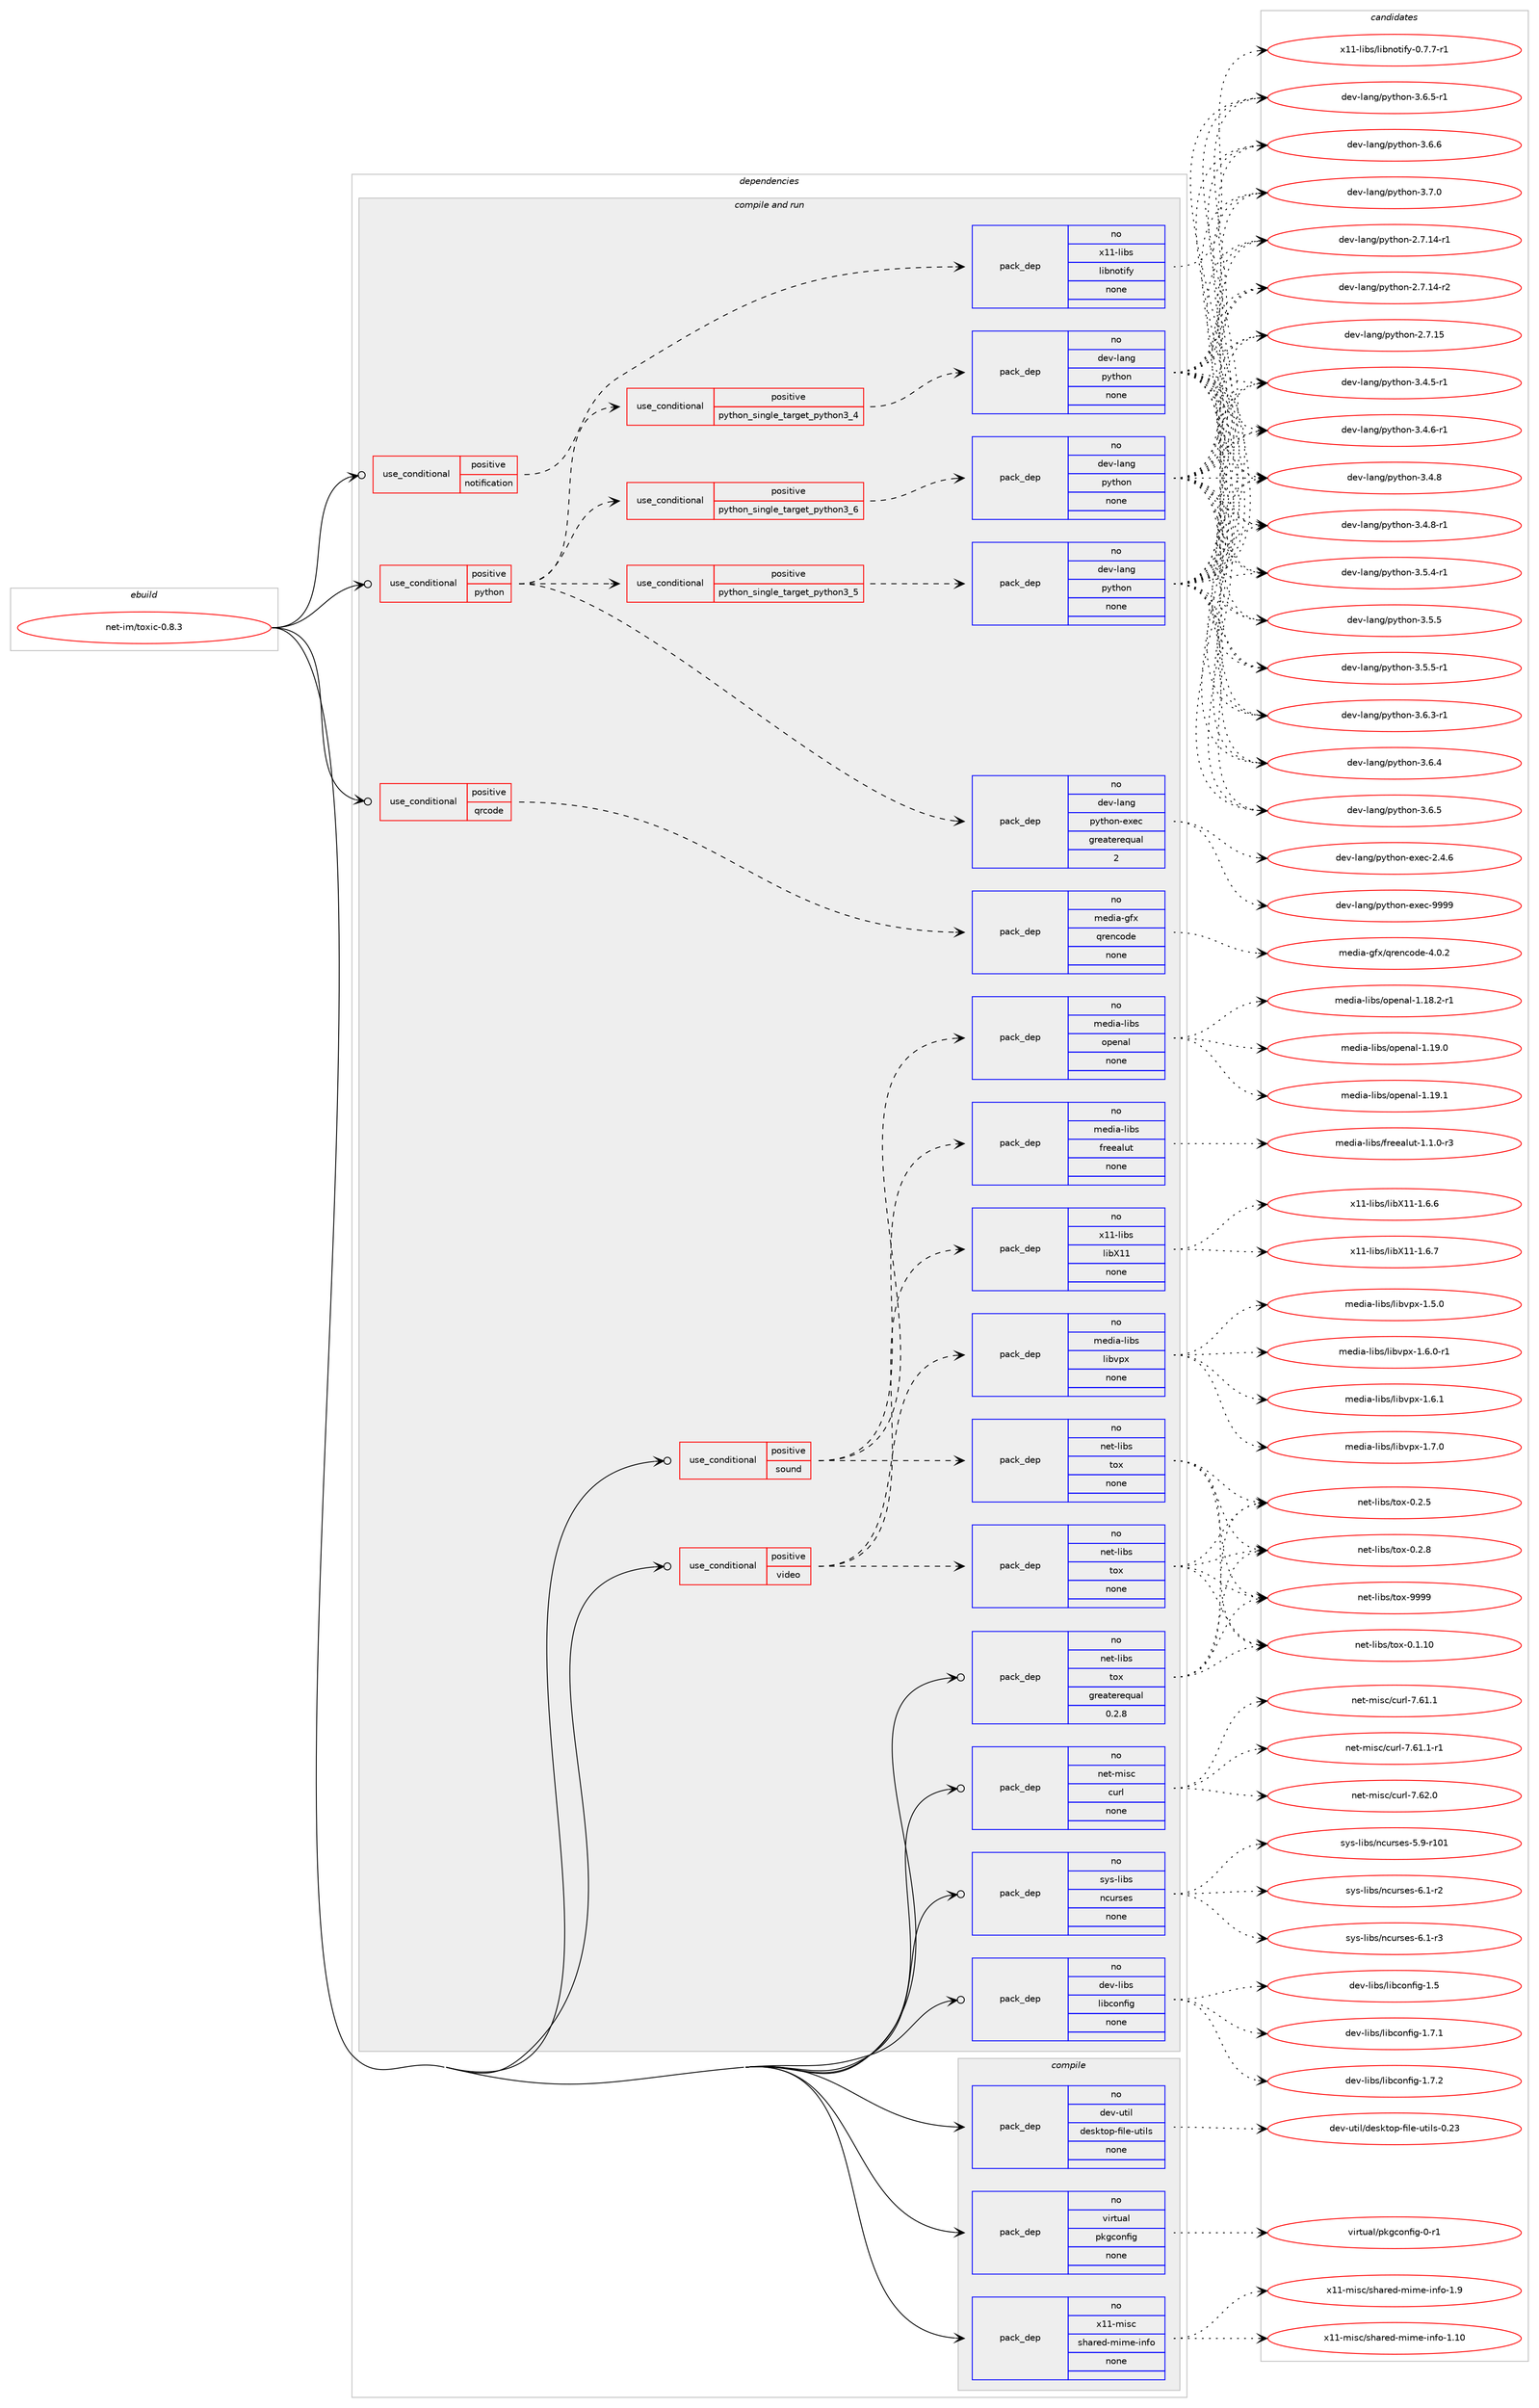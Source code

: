 digraph prolog {

# *************
# Graph options
# *************

newrank=true;
concentrate=true;
compound=true;
graph [rankdir=LR,fontname=Helvetica,fontsize=10,ranksep=1.5];#, ranksep=2.5, nodesep=0.2];
edge  [arrowhead=vee];
node  [fontname=Helvetica,fontsize=10];

# **********
# The ebuild
# **********

subgraph cluster_leftcol {
color=gray;
rank=same;
label=<<i>ebuild</i>>;
id [label="net-im/toxic-0.8.3", color=red, width=4, href="../net-im/toxic-0.8.3.svg"];
}

# ****************
# The dependencies
# ****************

subgraph cluster_midcol {
color=gray;
label=<<i>dependencies</i>>;
subgraph cluster_compile {
fillcolor="#eeeeee";
style=filled;
label=<<i>compile</i>>;
subgraph pack3621 {
dependency4353 [label=<<TABLE BORDER="0" CELLBORDER="1" CELLSPACING="0" CELLPADDING="4" WIDTH="220"><TR><TD ROWSPAN="6" CELLPADDING="30">pack_dep</TD></TR><TR><TD WIDTH="110">no</TD></TR><TR><TD>dev-util</TD></TR><TR><TD>desktop-file-utils</TD></TR><TR><TD>none</TD></TR><TR><TD></TD></TR></TABLE>>, shape=none, color=blue];
}
id:e -> dependency4353:w [weight=20,style="solid",arrowhead="vee"];
subgraph pack3622 {
dependency4354 [label=<<TABLE BORDER="0" CELLBORDER="1" CELLSPACING="0" CELLPADDING="4" WIDTH="220"><TR><TD ROWSPAN="6" CELLPADDING="30">pack_dep</TD></TR><TR><TD WIDTH="110">no</TD></TR><TR><TD>virtual</TD></TR><TR><TD>pkgconfig</TD></TR><TR><TD>none</TD></TR><TR><TD></TD></TR></TABLE>>, shape=none, color=blue];
}
id:e -> dependency4354:w [weight=20,style="solid",arrowhead="vee"];
subgraph pack3623 {
dependency4355 [label=<<TABLE BORDER="0" CELLBORDER="1" CELLSPACING="0" CELLPADDING="4" WIDTH="220"><TR><TD ROWSPAN="6" CELLPADDING="30">pack_dep</TD></TR><TR><TD WIDTH="110">no</TD></TR><TR><TD>x11-misc</TD></TR><TR><TD>shared-mime-info</TD></TR><TR><TD>none</TD></TR><TR><TD></TD></TR></TABLE>>, shape=none, color=blue];
}
id:e -> dependency4355:w [weight=20,style="solid",arrowhead="vee"];
}
subgraph cluster_compileandrun {
fillcolor="#eeeeee";
style=filled;
label=<<i>compile and run</i>>;
subgraph cond614 {
dependency4356 [label=<<TABLE BORDER="0" CELLBORDER="1" CELLSPACING="0" CELLPADDING="4"><TR><TD ROWSPAN="3" CELLPADDING="10">use_conditional</TD></TR><TR><TD>positive</TD></TR><TR><TD>notification</TD></TR></TABLE>>, shape=none, color=red];
subgraph pack3624 {
dependency4357 [label=<<TABLE BORDER="0" CELLBORDER="1" CELLSPACING="0" CELLPADDING="4" WIDTH="220"><TR><TD ROWSPAN="6" CELLPADDING="30">pack_dep</TD></TR><TR><TD WIDTH="110">no</TD></TR><TR><TD>x11-libs</TD></TR><TR><TD>libnotify</TD></TR><TR><TD>none</TD></TR><TR><TD></TD></TR></TABLE>>, shape=none, color=blue];
}
dependency4356:e -> dependency4357:w [weight=20,style="dashed",arrowhead="vee"];
}
id:e -> dependency4356:w [weight=20,style="solid",arrowhead="odotvee"];
subgraph cond615 {
dependency4358 [label=<<TABLE BORDER="0" CELLBORDER="1" CELLSPACING="0" CELLPADDING="4"><TR><TD ROWSPAN="3" CELLPADDING="10">use_conditional</TD></TR><TR><TD>positive</TD></TR><TR><TD>python</TD></TR></TABLE>>, shape=none, color=red];
subgraph cond616 {
dependency4359 [label=<<TABLE BORDER="0" CELLBORDER="1" CELLSPACING="0" CELLPADDING="4"><TR><TD ROWSPAN="3" CELLPADDING="10">use_conditional</TD></TR><TR><TD>positive</TD></TR><TR><TD>python_single_target_python3_4</TD></TR></TABLE>>, shape=none, color=red];
subgraph pack3625 {
dependency4360 [label=<<TABLE BORDER="0" CELLBORDER="1" CELLSPACING="0" CELLPADDING="4" WIDTH="220"><TR><TD ROWSPAN="6" CELLPADDING="30">pack_dep</TD></TR><TR><TD WIDTH="110">no</TD></TR><TR><TD>dev-lang</TD></TR><TR><TD>python</TD></TR><TR><TD>none</TD></TR><TR><TD></TD></TR></TABLE>>, shape=none, color=blue];
}
dependency4359:e -> dependency4360:w [weight=20,style="dashed",arrowhead="vee"];
}
dependency4358:e -> dependency4359:w [weight=20,style="dashed",arrowhead="vee"];
subgraph cond617 {
dependency4361 [label=<<TABLE BORDER="0" CELLBORDER="1" CELLSPACING="0" CELLPADDING="4"><TR><TD ROWSPAN="3" CELLPADDING="10">use_conditional</TD></TR><TR><TD>positive</TD></TR><TR><TD>python_single_target_python3_5</TD></TR></TABLE>>, shape=none, color=red];
subgraph pack3626 {
dependency4362 [label=<<TABLE BORDER="0" CELLBORDER="1" CELLSPACING="0" CELLPADDING="4" WIDTH="220"><TR><TD ROWSPAN="6" CELLPADDING="30">pack_dep</TD></TR><TR><TD WIDTH="110">no</TD></TR><TR><TD>dev-lang</TD></TR><TR><TD>python</TD></TR><TR><TD>none</TD></TR><TR><TD></TD></TR></TABLE>>, shape=none, color=blue];
}
dependency4361:e -> dependency4362:w [weight=20,style="dashed",arrowhead="vee"];
}
dependency4358:e -> dependency4361:w [weight=20,style="dashed",arrowhead="vee"];
subgraph cond618 {
dependency4363 [label=<<TABLE BORDER="0" CELLBORDER="1" CELLSPACING="0" CELLPADDING="4"><TR><TD ROWSPAN="3" CELLPADDING="10">use_conditional</TD></TR><TR><TD>positive</TD></TR><TR><TD>python_single_target_python3_6</TD></TR></TABLE>>, shape=none, color=red];
subgraph pack3627 {
dependency4364 [label=<<TABLE BORDER="0" CELLBORDER="1" CELLSPACING="0" CELLPADDING="4" WIDTH="220"><TR><TD ROWSPAN="6" CELLPADDING="30">pack_dep</TD></TR><TR><TD WIDTH="110">no</TD></TR><TR><TD>dev-lang</TD></TR><TR><TD>python</TD></TR><TR><TD>none</TD></TR><TR><TD></TD></TR></TABLE>>, shape=none, color=blue];
}
dependency4363:e -> dependency4364:w [weight=20,style="dashed",arrowhead="vee"];
}
dependency4358:e -> dependency4363:w [weight=20,style="dashed",arrowhead="vee"];
subgraph pack3628 {
dependency4365 [label=<<TABLE BORDER="0" CELLBORDER="1" CELLSPACING="0" CELLPADDING="4" WIDTH="220"><TR><TD ROWSPAN="6" CELLPADDING="30">pack_dep</TD></TR><TR><TD WIDTH="110">no</TD></TR><TR><TD>dev-lang</TD></TR><TR><TD>python-exec</TD></TR><TR><TD>greaterequal</TD></TR><TR><TD>2</TD></TR></TABLE>>, shape=none, color=blue];
}
dependency4358:e -> dependency4365:w [weight=20,style="dashed",arrowhead="vee"];
}
id:e -> dependency4358:w [weight=20,style="solid",arrowhead="odotvee"];
subgraph cond619 {
dependency4366 [label=<<TABLE BORDER="0" CELLBORDER="1" CELLSPACING="0" CELLPADDING="4"><TR><TD ROWSPAN="3" CELLPADDING="10">use_conditional</TD></TR><TR><TD>positive</TD></TR><TR><TD>qrcode</TD></TR></TABLE>>, shape=none, color=red];
subgraph pack3629 {
dependency4367 [label=<<TABLE BORDER="0" CELLBORDER="1" CELLSPACING="0" CELLPADDING="4" WIDTH="220"><TR><TD ROWSPAN="6" CELLPADDING="30">pack_dep</TD></TR><TR><TD WIDTH="110">no</TD></TR><TR><TD>media-gfx</TD></TR><TR><TD>qrencode</TD></TR><TR><TD>none</TD></TR><TR><TD></TD></TR></TABLE>>, shape=none, color=blue];
}
dependency4366:e -> dependency4367:w [weight=20,style="dashed",arrowhead="vee"];
}
id:e -> dependency4366:w [weight=20,style="solid",arrowhead="odotvee"];
subgraph cond620 {
dependency4368 [label=<<TABLE BORDER="0" CELLBORDER="1" CELLSPACING="0" CELLPADDING="4"><TR><TD ROWSPAN="3" CELLPADDING="10">use_conditional</TD></TR><TR><TD>positive</TD></TR><TR><TD>sound</TD></TR></TABLE>>, shape=none, color=red];
subgraph pack3630 {
dependency4369 [label=<<TABLE BORDER="0" CELLBORDER="1" CELLSPACING="0" CELLPADDING="4" WIDTH="220"><TR><TD ROWSPAN="6" CELLPADDING="30">pack_dep</TD></TR><TR><TD WIDTH="110">no</TD></TR><TR><TD>media-libs</TD></TR><TR><TD>freealut</TD></TR><TR><TD>none</TD></TR><TR><TD></TD></TR></TABLE>>, shape=none, color=blue];
}
dependency4368:e -> dependency4369:w [weight=20,style="dashed",arrowhead="vee"];
subgraph pack3631 {
dependency4370 [label=<<TABLE BORDER="0" CELLBORDER="1" CELLSPACING="0" CELLPADDING="4" WIDTH="220"><TR><TD ROWSPAN="6" CELLPADDING="30">pack_dep</TD></TR><TR><TD WIDTH="110">no</TD></TR><TR><TD>media-libs</TD></TR><TR><TD>openal</TD></TR><TR><TD>none</TD></TR><TR><TD></TD></TR></TABLE>>, shape=none, color=blue];
}
dependency4368:e -> dependency4370:w [weight=20,style="dashed",arrowhead="vee"];
subgraph pack3632 {
dependency4371 [label=<<TABLE BORDER="0" CELLBORDER="1" CELLSPACING="0" CELLPADDING="4" WIDTH="220"><TR><TD ROWSPAN="6" CELLPADDING="30">pack_dep</TD></TR><TR><TD WIDTH="110">no</TD></TR><TR><TD>net-libs</TD></TR><TR><TD>tox</TD></TR><TR><TD>none</TD></TR><TR><TD></TD></TR></TABLE>>, shape=none, color=blue];
}
dependency4368:e -> dependency4371:w [weight=20,style="dashed",arrowhead="vee"];
}
id:e -> dependency4368:w [weight=20,style="solid",arrowhead="odotvee"];
subgraph cond621 {
dependency4372 [label=<<TABLE BORDER="0" CELLBORDER="1" CELLSPACING="0" CELLPADDING="4"><TR><TD ROWSPAN="3" CELLPADDING="10">use_conditional</TD></TR><TR><TD>positive</TD></TR><TR><TD>video</TD></TR></TABLE>>, shape=none, color=red];
subgraph pack3633 {
dependency4373 [label=<<TABLE BORDER="0" CELLBORDER="1" CELLSPACING="0" CELLPADDING="4" WIDTH="220"><TR><TD ROWSPAN="6" CELLPADDING="30">pack_dep</TD></TR><TR><TD WIDTH="110">no</TD></TR><TR><TD>media-libs</TD></TR><TR><TD>libvpx</TD></TR><TR><TD>none</TD></TR><TR><TD></TD></TR></TABLE>>, shape=none, color=blue];
}
dependency4372:e -> dependency4373:w [weight=20,style="dashed",arrowhead="vee"];
subgraph pack3634 {
dependency4374 [label=<<TABLE BORDER="0" CELLBORDER="1" CELLSPACING="0" CELLPADDING="4" WIDTH="220"><TR><TD ROWSPAN="6" CELLPADDING="30">pack_dep</TD></TR><TR><TD WIDTH="110">no</TD></TR><TR><TD>net-libs</TD></TR><TR><TD>tox</TD></TR><TR><TD>none</TD></TR><TR><TD></TD></TR></TABLE>>, shape=none, color=blue];
}
dependency4372:e -> dependency4374:w [weight=20,style="dashed",arrowhead="vee"];
subgraph pack3635 {
dependency4375 [label=<<TABLE BORDER="0" CELLBORDER="1" CELLSPACING="0" CELLPADDING="4" WIDTH="220"><TR><TD ROWSPAN="6" CELLPADDING="30">pack_dep</TD></TR><TR><TD WIDTH="110">no</TD></TR><TR><TD>x11-libs</TD></TR><TR><TD>libX11</TD></TR><TR><TD>none</TD></TR><TR><TD></TD></TR></TABLE>>, shape=none, color=blue];
}
dependency4372:e -> dependency4375:w [weight=20,style="dashed",arrowhead="vee"];
}
id:e -> dependency4372:w [weight=20,style="solid",arrowhead="odotvee"];
subgraph pack3636 {
dependency4376 [label=<<TABLE BORDER="0" CELLBORDER="1" CELLSPACING="0" CELLPADDING="4" WIDTH="220"><TR><TD ROWSPAN="6" CELLPADDING="30">pack_dep</TD></TR><TR><TD WIDTH="110">no</TD></TR><TR><TD>dev-libs</TD></TR><TR><TD>libconfig</TD></TR><TR><TD>none</TD></TR><TR><TD></TD></TR></TABLE>>, shape=none, color=blue];
}
id:e -> dependency4376:w [weight=20,style="solid",arrowhead="odotvee"];
subgraph pack3637 {
dependency4377 [label=<<TABLE BORDER="0" CELLBORDER="1" CELLSPACING="0" CELLPADDING="4" WIDTH="220"><TR><TD ROWSPAN="6" CELLPADDING="30">pack_dep</TD></TR><TR><TD WIDTH="110">no</TD></TR><TR><TD>net-libs</TD></TR><TR><TD>tox</TD></TR><TR><TD>greaterequal</TD></TR><TR><TD>0.2.8</TD></TR></TABLE>>, shape=none, color=blue];
}
id:e -> dependency4377:w [weight=20,style="solid",arrowhead="odotvee"];
subgraph pack3638 {
dependency4378 [label=<<TABLE BORDER="0" CELLBORDER="1" CELLSPACING="0" CELLPADDING="4" WIDTH="220"><TR><TD ROWSPAN="6" CELLPADDING="30">pack_dep</TD></TR><TR><TD WIDTH="110">no</TD></TR><TR><TD>net-misc</TD></TR><TR><TD>curl</TD></TR><TR><TD>none</TD></TR><TR><TD></TD></TR></TABLE>>, shape=none, color=blue];
}
id:e -> dependency4378:w [weight=20,style="solid",arrowhead="odotvee"];
subgraph pack3639 {
dependency4379 [label=<<TABLE BORDER="0" CELLBORDER="1" CELLSPACING="0" CELLPADDING="4" WIDTH="220"><TR><TD ROWSPAN="6" CELLPADDING="30">pack_dep</TD></TR><TR><TD WIDTH="110">no</TD></TR><TR><TD>sys-libs</TD></TR><TR><TD>ncurses</TD></TR><TR><TD>none</TD></TR><TR><TD></TD></TR></TABLE>>, shape=none, color=blue];
}
id:e -> dependency4379:w [weight=20,style="solid",arrowhead="odotvee"];
}
subgraph cluster_run {
fillcolor="#eeeeee";
style=filled;
label=<<i>run</i>>;
}
}

# **************
# The candidates
# **************

subgraph cluster_choices {
rank=same;
color=gray;
label=<<i>candidates</i>>;

subgraph choice3621 {
color=black;
nodesep=1;
choice100101118451171161051084710010111510711611111245102105108101451171161051081154548465051 [label="dev-util/desktop-file-utils-0.23", color=red, width=4,href="../dev-util/desktop-file-utils-0.23.svg"];
dependency4353:e -> choice100101118451171161051084710010111510711611111245102105108101451171161051081154548465051:w [style=dotted,weight="100"];
}
subgraph choice3622 {
color=black;
nodesep=1;
choice11810511411611797108471121071039911111010210510345484511449 [label="virtual/pkgconfig-0-r1", color=red, width=4,href="../virtual/pkgconfig-0-r1.svg"];
dependency4354:e -> choice11810511411611797108471121071039911111010210510345484511449:w [style=dotted,weight="100"];
}
subgraph choice3623 {
color=black;
nodesep=1;
choice12049494510910511599471151049711410110045109105109101451051101021114549464948 [label="x11-misc/shared-mime-info-1.10", color=red, width=4,href="../x11-misc/shared-mime-info-1.10.svg"];
choice120494945109105115994711510497114101100451091051091014510511010211145494657 [label="x11-misc/shared-mime-info-1.9", color=red, width=4,href="../x11-misc/shared-mime-info-1.9.svg"];
dependency4355:e -> choice12049494510910511599471151049711410110045109105109101451051101021114549464948:w [style=dotted,weight="100"];
dependency4355:e -> choice120494945109105115994711510497114101100451091051091014510511010211145494657:w [style=dotted,weight="100"];
}
subgraph choice3624 {
color=black;
nodesep=1;
choice1204949451081059811547108105981101111161051021214548465546554511449 [label="x11-libs/libnotify-0.7.7-r1", color=red, width=4,href="../x11-libs/libnotify-0.7.7-r1.svg"];
dependency4357:e -> choice1204949451081059811547108105981101111161051021214548465546554511449:w [style=dotted,weight="100"];
}
subgraph choice3625 {
color=black;
nodesep=1;
choice100101118451089711010347112121116104111110455046554649524511449 [label="dev-lang/python-2.7.14-r1", color=red, width=4,href="../dev-lang/python-2.7.14-r1.svg"];
choice100101118451089711010347112121116104111110455046554649524511450 [label="dev-lang/python-2.7.14-r2", color=red, width=4,href="../dev-lang/python-2.7.14-r2.svg"];
choice10010111845108971101034711212111610411111045504655464953 [label="dev-lang/python-2.7.15", color=red, width=4,href="../dev-lang/python-2.7.15.svg"];
choice1001011184510897110103471121211161041111104551465246534511449 [label="dev-lang/python-3.4.5-r1", color=red, width=4,href="../dev-lang/python-3.4.5-r1.svg"];
choice1001011184510897110103471121211161041111104551465246544511449 [label="dev-lang/python-3.4.6-r1", color=red, width=4,href="../dev-lang/python-3.4.6-r1.svg"];
choice100101118451089711010347112121116104111110455146524656 [label="dev-lang/python-3.4.8", color=red, width=4,href="../dev-lang/python-3.4.8.svg"];
choice1001011184510897110103471121211161041111104551465246564511449 [label="dev-lang/python-3.4.8-r1", color=red, width=4,href="../dev-lang/python-3.4.8-r1.svg"];
choice1001011184510897110103471121211161041111104551465346524511449 [label="dev-lang/python-3.5.4-r1", color=red, width=4,href="../dev-lang/python-3.5.4-r1.svg"];
choice100101118451089711010347112121116104111110455146534653 [label="dev-lang/python-3.5.5", color=red, width=4,href="../dev-lang/python-3.5.5.svg"];
choice1001011184510897110103471121211161041111104551465346534511449 [label="dev-lang/python-3.5.5-r1", color=red, width=4,href="../dev-lang/python-3.5.5-r1.svg"];
choice1001011184510897110103471121211161041111104551465446514511449 [label="dev-lang/python-3.6.3-r1", color=red, width=4,href="../dev-lang/python-3.6.3-r1.svg"];
choice100101118451089711010347112121116104111110455146544652 [label="dev-lang/python-3.6.4", color=red, width=4,href="../dev-lang/python-3.6.4.svg"];
choice100101118451089711010347112121116104111110455146544653 [label="dev-lang/python-3.6.5", color=red, width=4,href="../dev-lang/python-3.6.5.svg"];
choice1001011184510897110103471121211161041111104551465446534511449 [label="dev-lang/python-3.6.5-r1", color=red, width=4,href="../dev-lang/python-3.6.5-r1.svg"];
choice100101118451089711010347112121116104111110455146544654 [label="dev-lang/python-3.6.6", color=red, width=4,href="../dev-lang/python-3.6.6.svg"];
choice100101118451089711010347112121116104111110455146554648 [label="dev-lang/python-3.7.0", color=red, width=4,href="../dev-lang/python-3.7.0.svg"];
dependency4360:e -> choice100101118451089711010347112121116104111110455046554649524511449:w [style=dotted,weight="100"];
dependency4360:e -> choice100101118451089711010347112121116104111110455046554649524511450:w [style=dotted,weight="100"];
dependency4360:e -> choice10010111845108971101034711212111610411111045504655464953:w [style=dotted,weight="100"];
dependency4360:e -> choice1001011184510897110103471121211161041111104551465246534511449:w [style=dotted,weight="100"];
dependency4360:e -> choice1001011184510897110103471121211161041111104551465246544511449:w [style=dotted,weight="100"];
dependency4360:e -> choice100101118451089711010347112121116104111110455146524656:w [style=dotted,weight="100"];
dependency4360:e -> choice1001011184510897110103471121211161041111104551465246564511449:w [style=dotted,weight="100"];
dependency4360:e -> choice1001011184510897110103471121211161041111104551465346524511449:w [style=dotted,weight="100"];
dependency4360:e -> choice100101118451089711010347112121116104111110455146534653:w [style=dotted,weight="100"];
dependency4360:e -> choice1001011184510897110103471121211161041111104551465346534511449:w [style=dotted,weight="100"];
dependency4360:e -> choice1001011184510897110103471121211161041111104551465446514511449:w [style=dotted,weight="100"];
dependency4360:e -> choice100101118451089711010347112121116104111110455146544652:w [style=dotted,weight="100"];
dependency4360:e -> choice100101118451089711010347112121116104111110455146544653:w [style=dotted,weight="100"];
dependency4360:e -> choice1001011184510897110103471121211161041111104551465446534511449:w [style=dotted,weight="100"];
dependency4360:e -> choice100101118451089711010347112121116104111110455146544654:w [style=dotted,weight="100"];
dependency4360:e -> choice100101118451089711010347112121116104111110455146554648:w [style=dotted,weight="100"];
}
subgraph choice3626 {
color=black;
nodesep=1;
choice100101118451089711010347112121116104111110455046554649524511449 [label="dev-lang/python-2.7.14-r1", color=red, width=4,href="../dev-lang/python-2.7.14-r1.svg"];
choice100101118451089711010347112121116104111110455046554649524511450 [label="dev-lang/python-2.7.14-r2", color=red, width=4,href="../dev-lang/python-2.7.14-r2.svg"];
choice10010111845108971101034711212111610411111045504655464953 [label="dev-lang/python-2.7.15", color=red, width=4,href="../dev-lang/python-2.7.15.svg"];
choice1001011184510897110103471121211161041111104551465246534511449 [label="dev-lang/python-3.4.5-r1", color=red, width=4,href="../dev-lang/python-3.4.5-r1.svg"];
choice1001011184510897110103471121211161041111104551465246544511449 [label="dev-lang/python-3.4.6-r1", color=red, width=4,href="../dev-lang/python-3.4.6-r1.svg"];
choice100101118451089711010347112121116104111110455146524656 [label="dev-lang/python-3.4.8", color=red, width=4,href="../dev-lang/python-3.4.8.svg"];
choice1001011184510897110103471121211161041111104551465246564511449 [label="dev-lang/python-3.4.8-r1", color=red, width=4,href="../dev-lang/python-3.4.8-r1.svg"];
choice1001011184510897110103471121211161041111104551465346524511449 [label="dev-lang/python-3.5.4-r1", color=red, width=4,href="../dev-lang/python-3.5.4-r1.svg"];
choice100101118451089711010347112121116104111110455146534653 [label="dev-lang/python-3.5.5", color=red, width=4,href="../dev-lang/python-3.5.5.svg"];
choice1001011184510897110103471121211161041111104551465346534511449 [label="dev-lang/python-3.5.5-r1", color=red, width=4,href="../dev-lang/python-3.5.5-r1.svg"];
choice1001011184510897110103471121211161041111104551465446514511449 [label="dev-lang/python-3.6.3-r1", color=red, width=4,href="../dev-lang/python-3.6.3-r1.svg"];
choice100101118451089711010347112121116104111110455146544652 [label="dev-lang/python-3.6.4", color=red, width=4,href="../dev-lang/python-3.6.4.svg"];
choice100101118451089711010347112121116104111110455146544653 [label="dev-lang/python-3.6.5", color=red, width=4,href="../dev-lang/python-3.6.5.svg"];
choice1001011184510897110103471121211161041111104551465446534511449 [label="dev-lang/python-3.6.5-r1", color=red, width=4,href="../dev-lang/python-3.6.5-r1.svg"];
choice100101118451089711010347112121116104111110455146544654 [label="dev-lang/python-3.6.6", color=red, width=4,href="../dev-lang/python-3.6.6.svg"];
choice100101118451089711010347112121116104111110455146554648 [label="dev-lang/python-3.7.0", color=red, width=4,href="../dev-lang/python-3.7.0.svg"];
dependency4362:e -> choice100101118451089711010347112121116104111110455046554649524511449:w [style=dotted,weight="100"];
dependency4362:e -> choice100101118451089711010347112121116104111110455046554649524511450:w [style=dotted,weight="100"];
dependency4362:e -> choice10010111845108971101034711212111610411111045504655464953:w [style=dotted,weight="100"];
dependency4362:e -> choice1001011184510897110103471121211161041111104551465246534511449:w [style=dotted,weight="100"];
dependency4362:e -> choice1001011184510897110103471121211161041111104551465246544511449:w [style=dotted,weight="100"];
dependency4362:e -> choice100101118451089711010347112121116104111110455146524656:w [style=dotted,weight="100"];
dependency4362:e -> choice1001011184510897110103471121211161041111104551465246564511449:w [style=dotted,weight="100"];
dependency4362:e -> choice1001011184510897110103471121211161041111104551465346524511449:w [style=dotted,weight="100"];
dependency4362:e -> choice100101118451089711010347112121116104111110455146534653:w [style=dotted,weight="100"];
dependency4362:e -> choice1001011184510897110103471121211161041111104551465346534511449:w [style=dotted,weight="100"];
dependency4362:e -> choice1001011184510897110103471121211161041111104551465446514511449:w [style=dotted,weight="100"];
dependency4362:e -> choice100101118451089711010347112121116104111110455146544652:w [style=dotted,weight="100"];
dependency4362:e -> choice100101118451089711010347112121116104111110455146544653:w [style=dotted,weight="100"];
dependency4362:e -> choice1001011184510897110103471121211161041111104551465446534511449:w [style=dotted,weight="100"];
dependency4362:e -> choice100101118451089711010347112121116104111110455146544654:w [style=dotted,weight="100"];
dependency4362:e -> choice100101118451089711010347112121116104111110455146554648:w [style=dotted,weight="100"];
}
subgraph choice3627 {
color=black;
nodesep=1;
choice100101118451089711010347112121116104111110455046554649524511449 [label="dev-lang/python-2.7.14-r1", color=red, width=4,href="../dev-lang/python-2.7.14-r1.svg"];
choice100101118451089711010347112121116104111110455046554649524511450 [label="dev-lang/python-2.7.14-r2", color=red, width=4,href="../dev-lang/python-2.7.14-r2.svg"];
choice10010111845108971101034711212111610411111045504655464953 [label="dev-lang/python-2.7.15", color=red, width=4,href="../dev-lang/python-2.7.15.svg"];
choice1001011184510897110103471121211161041111104551465246534511449 [label="dev-lang/python-3.4.5-r1", color=red, width=4,href="../dev-lang/python-3.4.5-r1.svg"];
choice1001011184510897110103471121211161041111104551465246544511449 [label="dev-lang/python-3.4.6-r1", color=red, width=4,href="../dev-lang/python-3.4.6-r1.svg"];
choice100101118451089711010347112121116104111110455146524656 [label="dev-lang/python-3.4.8", color=red, width=4,href="../dev-lang/python-3.4.8.svg"];
choice1001011184510897110103471121211161041111104551465246564511449 [label="dev-lang/python-3.4.8-r1", color=red, width=4,href="../dev-lang/python-3.4.8-r1.svg"];
choice1001011184510897110103471121211161041111104551465346524511449 [label="dev-lang/python-3.5.4-r1", color=red, width=4,href="../dev-lang/python-3.5.4-r1.svg"];
choice100101118451089711010347112121116104111110455146534653 [label="dev-lang/python-3.5.5", color=red, width=4,href="../dev-lang/python-3.5.5.svg"];
choice1001011184510897110103471121211161041111104551465346534511449 [label="dev-lang/python-3.5.5-r1", color=red, width=4,href="../dev-lang/python-3.5.5-r1.svg"];
choice1001011184510897110103471121211161041111104551465446514511449 [label="dev-lang/python-3.6.3-r1", color=red, width=4,href="../dev-lang/python-3.6.3-r1.svg"];
choice100101118451089711010347112121116104111110455146544652 [label="dev-lang/python-3.6.4", color=red, width=4,href="../dev-lang/python-3.6.4.svg"];
choice100101118451089711010347112121116104111110455146544653 [label="dev-lang/python-3.6.5", color=red, width=4,href="../dev-lang/python-3.6.5.svg"];
choice1001011184510897110103471121211161041111104551465446534511449 [label="dev-lang/python-3.6.5-r1", color=red, width=4,href="../dev-lang/python-3.6.5-r1.svg"];
choice100101118451089711010347112121116104111110455146544654 [label="dev-lang/python-3.6.6", color=red, width=4,href="../dev-lang/python-3.6.6.svg"];
choice100101118451089711010347112121116104111110455146554648 [label="dev-lang/python-3.7.0", color=red, width=4,href="../dev-lang/python-3.7.0.svg"];
dependency4364:e -> choice100101118451089711010347112121116104111110455046554649524511449:w [style=dotted,weight="100"];
dependency4364:e -> choice100101118451089711010347112121116104111110455046554649524511450:w [style=dotted,weight="100"];
dependency4364:e -> choice10010111845108971101034711212111610411111045504655464953:w [style=dotted,weight="100"];
dependency4364:e -> choice1001011184510897110103471121211161041111104551465246534511449:w [style=dotted,weight="100"];
dependency4364:e -> choice1001011184510897110103471121211161041111104551465246544511449:w [style=dotted,weight="100"];
dependency4364:e -> choice100101118451089711010347112121116104111110455146524656:w [style=dotted,weight="100"];
dependency4364:e -> choice1001011184510897110103471121211161041111104551465246564511449:w [style=dotted,weight="100"];
dependency4364:e -> choice1001011184510897110103471121211161041111104551465346524511449:w [style=dotted,weight="100"];
dependency4364:e -> choice100101118451089711010347112121116104111110455146534653:w [style=dotted,weight="100"];
dependency4364:e -> choice1001011184510897110103471121211161041111104551465346534511449:w [style=dotted,weight="100"];
dependency4364:e -> choice1001011184510897110103471121211161041111104551465446514511449:w [style=dotted,weight="100"];
dependency4364:e -> choice100101118451089711010347112121116104111110455146544652:w [style=dotted,weight="100"];
dependency4364:e -> choice100101118451089711010347112121116104111110455146544653:w [style=dotted,weight="100"];
dependency4364:e -> choice1001011184510897110103471121211161041111104551465446534511449:w [style=dotted,weight="100"];
dependency4364:e -> choice100101118451089711010347112121116104111110455146544654:w [style=dotted,weight="100"];
dependency4364:e -> choice100101118451089711010347112121116104111110455146554648:w [style=dotted,weight="100"];
}
subgraph choice3628 {
color=black;
nodesep=1;
choice1001011184510897110103471121211161041111104510112010199455046524654 [label="dev-lang/python-exec-2.4.6", color=red, width=4,href="../dev-lang/python-exec-2.4.6.svg"];
choice10010111845108971101034711212111610411111045101120101994557575757 [label="dev-lang/python-exec-9999", color=red, width=4,href="../dev-lang/python-exec-9999.svg"];
dependency4365:e -> choice1001011184510897110103471121211161041111104510112010199455046524654:w [style=dotted,weight="100"];
dependency4365:e -> choice10010111845108971101034711212111610411111045101120101994557575757:w [style=dotted,weight="100"];
}
subgraph choice3629 {
color=black;
nodesep=1;
choice10910110010597451031021204711311410111099111100101455246484650 [label="media-gfx/qrencode-4.0.2", color=red, width=4,href="../media-gfx/qrencode-4.0.2.svg"];
dependency4367:e -> choice10910110010597451031021204711311410111099111100101455246484650:w [style=dotted,weight="100"];
}
subgraph choice3630 {
color=black;
nodesep=1;
choice10910110010597451081059811547102114101101971081171164549464946484511451 [label="media-libs/freealut-1.1.0-r3", color=red, width=4,href="../media-libs/freealut-1.1.0-r3.svg"];
dependency4369:e -> choice10910110010597451081059811547102114101101971081171164549464946484511451:w [style=dotted,weight="100"];
}
subgraph choice3631 {
color=black;
nodesep=1;
choice1091011001059745108105981154711111210111097108454946495646504511449 [label="media-libs/openal-1.18.2-r1", color=red, width=4,href="../media-libs/openal-1.18.2-r1.svg"];
choice109101100105974510810598115471111121011109710845494649574648 [label="media-libs/openal-1.19.0", color=red, width=4,href="../media-libs/openal-1.19.0.svg"];
choice109101100105974510810598115471111121011109710845494649574649 [label="media-libs/openal-1.19.1", color=red, width=4,href="../media-libs/openal-1.19.1.svg"];
dependency4370:e -> choice1091011001059745108105981154711111210111097108454946495646504511449:w [style=dotted,weight="100"];
dependency4370:e -> choice109101100105974510810598115471111121011109710845494649574648:w [style=dotted,weight="100"];
dependency4370:e -> choice109101100105974510810598115471111121011109710845494649574649:w [style=dotted,weight="100"];
}
subgraph choice3632 {
color=black;
nodesep=1;
choice11010111645108105981154711611112045484649464948 [label="net-libs/tox-0.1.10", color=red, width=4,href="../net-libs/tox-0.1.10.svg"];
choice110101116451081059811547116111120454846504653 [label="net-libs/tox-0.2.5", color=red, width=4,href="../net-libs/tox-0.2.5.svg"];
choice110101116451081059811547116111120454846504656 [label="net-libs/tox-0.2.8", color=red, width=4,href="../net-libs/tox-0.2.8.svg"];
choice1101011164510810598115471161111204557575757 [label="net-libs/tox-9999", color=red, width=4,href="../net-libs/tox-9999.svg"];
dependency4371:e -> choice11010111645108105981154711611112045484649464948:w [style=dotted,weight="100"];
dependency4371:e -> choice110101116451081059811547116111120454846504653:w [style=dotted,weight="100"];
dependency4371:e -> choice110101116451081059811547116111120454846504656:w [style=dotted,weight="100"];
dependency4371:e -> choice1101011164510810598115471161111204557575757:w [style=dotted,weight="100"];
}
subgraph choice3633 {
color=black;
nodesep=1;
choice1091011001059745108105981154710810598118112120454946534648 [label="media-libs/libvpx-1.5.0", color=red, width=4,href="../media-libs/libvpx-1.5.0.svg"];
choice10910110010597451081059811547108105981181121204549465446484511449 [label="media-libs/libvpx-1.6.0-r1", color=red, width=4,href="../media-libs/libvpx-1.6.0-r1.svg"];
choice1091011001059745108105981154710810598118112120454946544649 [label="media-libs/libvpx-1.6.1", color=red, width=4,href="../media-libs/libvpx-1.6.1.svg"];
choice1091011001059745108105981154710810598118112120454946554648 [label="media-libs/libvpx-1.7.0", color=red, width=4,href="../media-libs/libvpx-1.7.0.svg"];
dependency4373:e -> choice1091011001059745108105981154710810598118112120454946534648:w [style=dotted,weight="100"];
dependency4373:e -> choice10910110010597451081059811547108105981181121204549465446484511449:w [style=dotted,weight="100"];
dependency4373:e -> choice1091011001059745108105981154710810598118112120454946544649:w [style=dotted,weight="100"];
dependency4373:e -> choice1091011001059745108105981154710810598118112120454946554648:w [style=dotted,weight="100"];
}
subgraph choice3634 {
color=black;
nodesep=1;
choice11010111645108105981154711611112045484649464948 [label="net-libs/tox-0.1.10", color=red, width=4,href="../net-libs/tox-0.1.10.svg"];
choice110101116451081059811547116111120454846504653 [label="net-libs/tox-0.2.5", color=red, width=4,href="../net-libs/tox-0.2.5.svg"];
choice110101116451081059811547116111120454846504656 [label="net-libs/tox-0.2.8", color=red, width=4,href="../net-libs/tox-0.2.8.svg"];
choice1101011164510810598115471161111204557575757 [label="net-libs/tox-9999", color=red, width=4,href="../net-libs/tox-9999.svg"];
dependency4374:e -> choice11010111645108105981154711611112045484649464948:w [style=dotted,weight="100"];
dependency4374:e -> choice110101116451081059811547116111120454846504653:w [style=dotted,weight="100"];
dependency4374:e -> choice110101116451081059811547116111120454846504656:w [style=dotted,weight="100"];
dependency4374:e -> choice1101011164510810598115471161111204557575757:w [style=dotted,weight="100"];
}
subgraph choice3635 {
color=black;
nodesep=1;
choice120494945108105981154710810598884949454946544654 [label="x11-libs/libX11-1.6.6", color=red, width=4,href="../x11-libs/libX11-1.6.6.svg"];
choice120494945108105981154710810598884949454946544655 [label="x11-libs/libX11-1.6.7", color=red, width=4,href="../x11-libs/libX11-1.6.7.svg"];
dependency4375:e -> choice120494945108105981154710810598884949454946544654:w [style=dotted,weight="100"];
dependency4375:e -> choice120494945108105981154710810598884949454946544655:w [style=dotted,weight="100"];
}
subgraph choice3636 {
color=black;
nodesep=1;
choice100101118451081059811547108105989911111010210510345494653 [label="dev-libs/libconfig-1.5", color=red, width=4,href="../dev-libs/libconfig-1.5.svg"];
choice1001011184510810598115471081059899111110102105103454946554649 [label="dev-libs/libconfig-1.7.1", color=red, width=4,href="../dev-libs/libconfig-1.7.1.svg"];
choice1001011184510810598115471081059899111110102105103454946554650 [label="dev-libs/libconfig-1.7.2", color=red, width=4,href="../dev-libs/libconfig-1.7.2.svg"];
dependency4376:e -> choice100101118451081059811547108105989911111010210510345494653:w [style=dotted,weight="100"];
dependency4376:e -> choice1001011184510810598115471081059899111110102105103454946554649:w [style=dotted,weight="100"];
dependency4376:e -> choice1001011184510810598115471081059899111110102105103454946554650:w [style=dotted,weight="100"];
}
subgraph choice3637 {
color=black;
nodesep=1;
choice11010111645108105981154711611112045484649464948 [label="net-libs/tox-0.1.10", color=red, width=4,href="../net-libs/tox-0.1.10.svg"];
choice110101116451081059811547116111120454846504653 [label="net-libs/tox-0.2.5", color=red, width=4,href="../net-libs/tox-0.2.5.svg"];
choice110101116451081059811547116111120454846504656 [label="net-libs/tox-0.2.8", color=red, width=4,href="../net-libs/tox-0.2.8.svg"];
choice1101011164510810598115471161111204557575757 [label="net-libs/tox-9999", color=red, width=4,href="../net-libs/tox-9999.svg"];
dependency4377:e -> choice11010111645108105981154711611112045484649464948:w [style=dotted,weight="100"];
dependency4377:e -> choice110101116451081059811547116111120454846504653:w [style=dotted,weight="100"];
dependency4377:e -> choice110101116451081059811547116111120454846504656:w [style=dotted,weight="100"];
dependency4377:e -> choice1101011164510810598115471161111204557575757:w [style=dotted,weight="100"];
}
subgraph choice3638 {
color=black;
nodesep=1;
choice1101011164510910511599479911711410845554654494649 [label="net-misc/curl-7.61.1", color=red, width=4,href="../net-misc/curl-7.61.1.svg"];
choice11010111645109105115994799117114108455546544946494511449 [label="net-misc/curl-7.61.1-r1", color=red, width=4,href="../net-misc/curl-7.61.1-r1.svg"];
choice1101011164510910511599479911711410845554654504648 [label="net-misc/curl-7.62.0", color=red, width=4,href="../net-misc/curl-7.62.0.svg"];
dependency4378:e -> choice1101011164510910511599479911711410845554654494649:w [style=dotted,weight="100"];
dependency4378:e -> choice11010111645109105115994799117114108455546544946494511449:w [style=dotted,weight="100"];
dependency4378:e -> choice1101011164510910511599479911711410845554654504648:w [style=dotted,weight="100"];
}
subgraph choice3639 {
color=black;
nodesep=1;
choice115121115451081059811547110991171141151011154553465745114494849 [label="sys-libs/ncurses-5.9-r101", color=red, width=4,href="../sys-libs/ncurses-5.9-r101.svg"];
choice11512111545108105981154711099117114115101115455446494511450 [label="sys-libs/ncurses-6.1-r2", color=red, width=4,href="../sys-libs/ncurses-6.1-r2.svg"];
choice11512111545108105981154711099117114115101115455446494511451 [label="sys-libs/ncurses-6.1-r3", color=red, width=4,href="../sys-libs/ncurses-6.1-r3.svg"];
dependency4379:e -> choice115121115451081059811547110991171141151011154553465745114494849:w [style=dotted,weight="100"];
dependency4379:e -> choice11512111545108105981154711099117114115101115455446494511450:w [style=dotted,weight="100"];
dependency4379:e -> choice11512111545108105981154711099117114115101115455446494511451:w [style=dotted,weight="100"];
}
}

}
